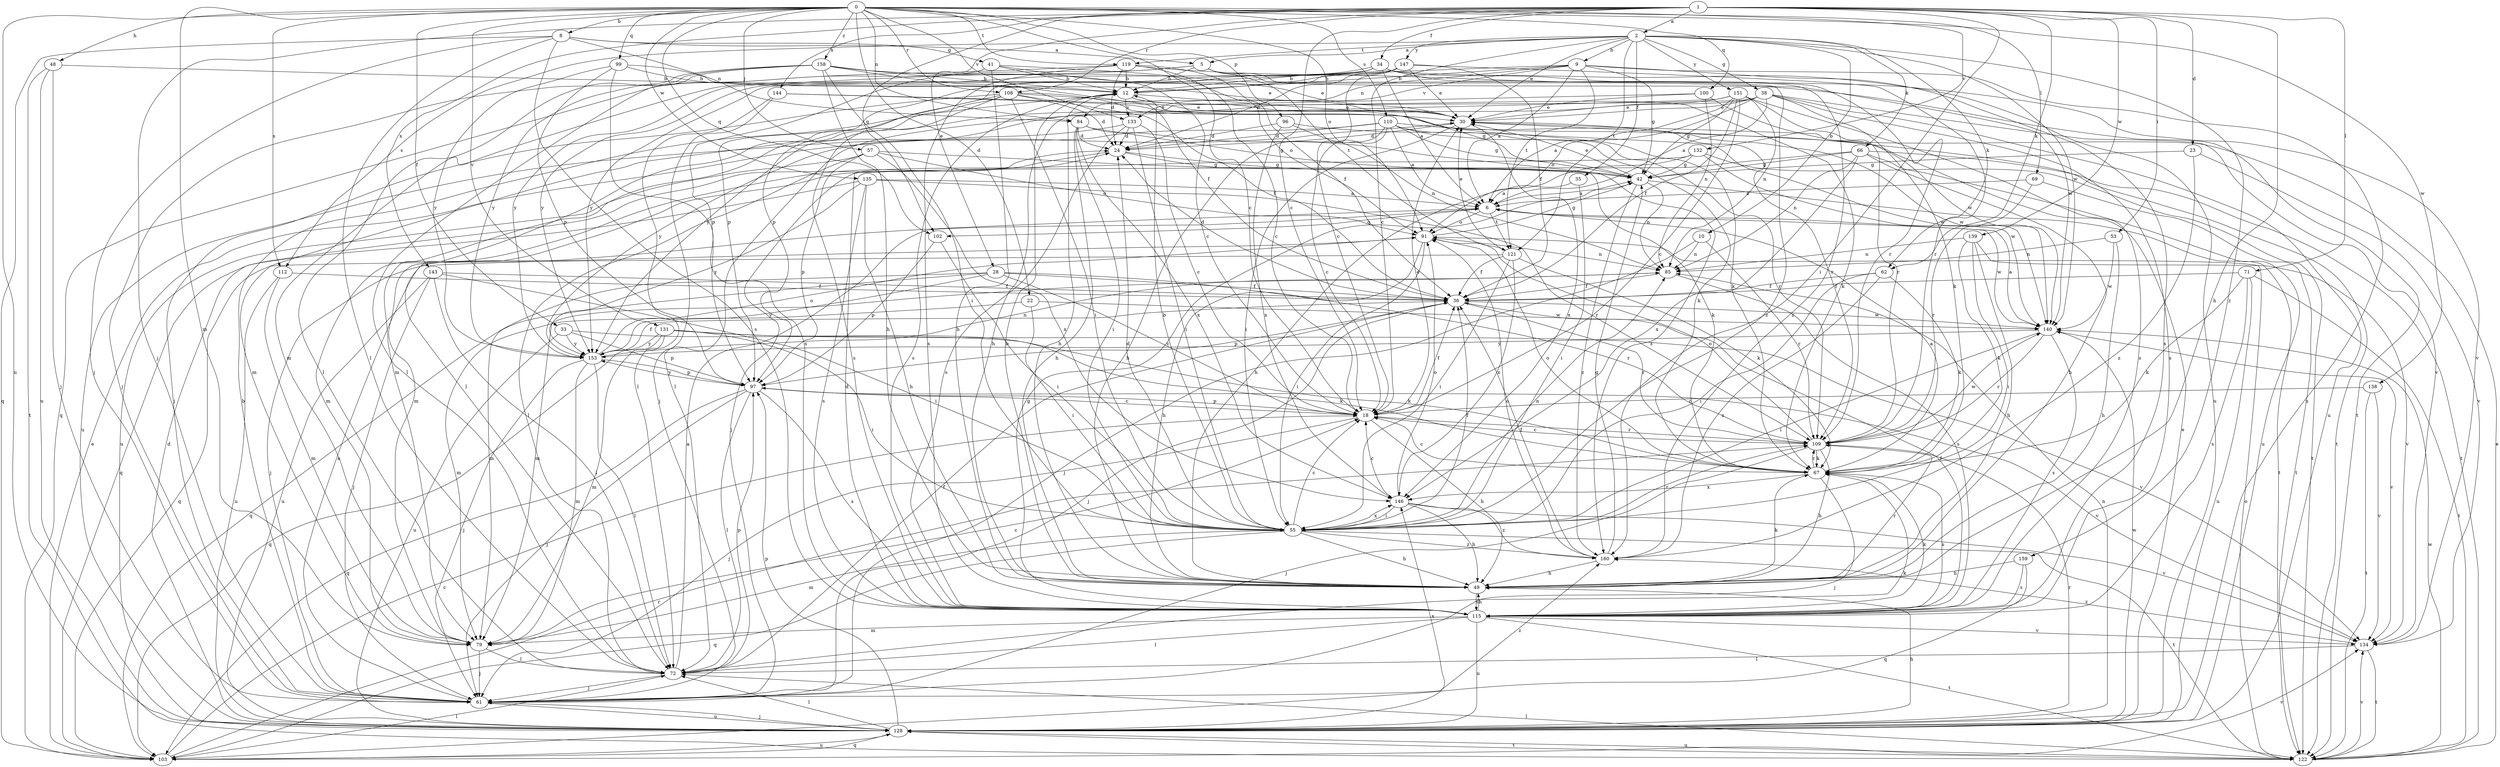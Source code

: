 strict digraph  {
0;
1;
2;
5;
6;
8;
9;
10;
12;
18;
22;
23;
24;
28;
30;
33;
34;
35;
36;
38;
41;
42;
48;
49;
53;
55;
57;
61;
62;
66;
67;
69;
71;
72;
79;
84;
85;
91;
96;
97;
99;
100;
102;
103;
108;
109;
110;
112;
115;
119;
121;
122;
128;
131;
132;
133;
134;
135;
138;
139;
140;
143;
144;
146;
147;
151;
153;
158;
159;
160;
0 -> 8  [label=b];
0 -> 18  [label=c];
0 -> 22  [label=d];
0 -> 33  [label=f];
0 -> 48  [label=h];
0 -> 57  [label=j];
0 -> 69  [label=l];
0 -> 79  [label=m];
0 -> 84  [label=n];
0 -> 91  [label=o];
0 -> 96  [label=p];
0 -> 99  [label=q];
0 -> 100  [label=q];
0 -> 102  [label=q];
0 -> 108  [label=r];
0 -> 110  [label=s];
0 -> 112  [label=s];
0 -> 119  [label=t];
0 -> 128  [label=u];
0 -> 131  [label=v];
0 -> 132  [label=v];
0 -> 133  [label=v];
0 -> 135  [label=w];
0 -> 138  [label=w];
0 -> 158  [label=z];
1 -> 2  [label=a];
1 -> 18  [label=c];
1 -> 23  [label=d];
1 -> 28  [label=e];
1 -> 34  [label=f];
1 -> 49  [label=h];
1 -> 53  [label=i];
1 -> 55  [label=i];
1 -> 61  [label=j];
1 -> 62  [label=k];
1 -> 71  [label=l];
1 -> 102  [label=q];
1 -> 108  [label=r];
1 -> 139  [label=w];
1 -> 143  [label=x];
1 -> 144  [label=x];
2 -> 5  [label=a];
2 -> 9  [label=b];
2 -> 10  [label=b];
2 -> 18  [label=c];
2 -> 30  [label=e];
2 -> 35  [label=f];
2 -> 38  [label=g];
2 -> 62  [label=k];
2 -> 66  [label=k];
2 -> 112  [label=s];
2 -> 119  [label=t];
2 -> 121  [label=t];
2 -> 140  [label=w];
2 -> 147  [label=y];
2 -> 151  [label=y];
2 -> 159  [label=z];
5 -> 12  [label=b];
5 -> 97  [label=p];
5 -> 121  [label=t];
5 -> 140  [label=w];
5 -> 153  [label=y];
5 -> 160  [label=z];
6 -> 91  [label=o];
6 -> 102  [label=q];
6 -> 121  [label=t];
6 -> 140  [label=w];
8 -> 5  [label=a];
8 -> 41  [label=g];
8 -> 61  [label=j];
8 -> 72  [label=l];
8 -> 84  [label=n];
8 -> 103  [label=q];
8 -> 115  [label=s];
9 -> 6  [label=a];
9 -> 12  [label=b];
9 -> 42  [label=g];
9 -> 84  [label=n];
9 -> 97  [label=p];
9 -> 115  [label=s];
9 -> 121  [label=t];
9 -> 128  [label=u];
9 -> 133  [label=v];
10 -> 61  [label=j];
10 -> 85  [label=n];
10 -> 109  [label=r];
12 -> 30  [label=e];
12 -> 42  [label=g];
12 -> 49  [label=h];
12 -> 67  [label=k];
12 -> 115  [label=s];
12 -> 133  [label=v];
18 -> 30  [label=e];
18 -> 36  [label=f];
18 -> 49  [label=h];
18 -> 61  [label=j];
18 -> 97  [label=p];
18 -> 109  [label=r];
22 -> 55  [label=i];
22 -> 79  [label=m];
22 -> 140  [label=w];
23 -> 42  [label=g];
23 -> 134  [label=v];
23 -> 160  [label=z];
24 -> 42  [label=g];
24 -> 67  [label=k];
24 -> 79  [label=m];
28 -> 18  [label=c];
28 -> 36  [label=f];
28 -> 79  [label=m];
28 -> 103  [label=q];
28 -> 109  [label=r];
28 -> 153  [label=y];
30 -> 24  [label=d];
30 -> 55  [label=i];
30 -> 140  [label=w];
30 -> 146  [label=x];
33 -> 67  [label=k];
33 -> 97  [label=p];
33 -> 128  [label=u];
33 -> 153  [label=y];
34 -> 6  [label=a];
34 -> 12  [label=b];
34 -> 79  [label=m];
34 -> 97  [label=p];
34 -> 109  [label=r];
34 -> 128  [label=u];
34 -> 153  [label=y];
34 -> 160  [label=z];
35 -> 6  [label=a];
35 -> 55  [label=i];
36 -> 24  [label=d];
36 -> 61  [label=j];
36 -> 97  [label=p];
36 -> 109  [label=r];
36 -> 140  [label=w];
38 -> 6  [label=a];
38 -> 30  [label=e];
38 -> 67  [label=k];
38 -> 79  [label=m];
38 -> 91  [label=o];
38 -> 115  [label=s];
38 -> 128  [label=u];
38 -> 134  [label=v];
38 -> 153  [label=y];
41 -> 12  [label=b];
41 -> 18  [label=c];
41 -> 49  [label=h];
41 -> 72  [label=l];
41 -> 91  [label=o];
42 -> 6  [label=a];
42 -> 30  [label=e];
42 -> 85  [label=n];
42 -> 122  [label=t];
42 -> 160  [label=z];
48 -> 12  [label=b];
48 -> 61  [label=j];
48 -> 122  [label=t];
48 -> 128  [label=u];
49 -> 12  [label=b];
49 -> 67  [label=k];
49 -> 109  [label=r];
49 -> 115  [label=s];
53 -> 49  [label=h];
53 -> 85  [label=n];
53 -> 140  [label=w];
55 -> 12  [label=b];
55 -> 18  [label=c];
55 -> 24  [label=d];
55 -> 36  [label=f];
55 -> 49  [label=h];
55 -> 79  [label=m];
55 -> 85  [label=n];
55 -> 103  [label=q];
55 -> 109  [label=r];
55 -> 122  [label=t];
55 -> 146  [label=x];
55 -> 160  [label=z];
57 -> 42  [label=g];
57 -> 72  [label=l];
57 -> 91  [label=o];
57 -> 97  [label=p];
57 -> 128  [label=u];
57 -> 146  [label=x];
61 -> 6  [label=a];
61 -> 12  [label=b];
61 -> 128  [label=u];
61 -> 160  [label=z];
62 -> 36  [label=f];
62 -> 55  [label=i];
62 -> 67  [label=k];
62 -> 160  [label=z];
66 -> 42  [label=g];
66 -> 49  [label=h];
66 -> 61  [label=j];
66 -> 85  [label=n];
66 -> 122  [label=t];
66 -> 128  [label=u];
66 -> 146  [label=x];
67 -> 6  [label=a];
67 -> 18  [label=c];
67 -> 61  [label=j];
67 -> 91  [label=o];
67 -> 109  [label=r];
67 -> 115  [label=s];
67 -> 146  [label=x];
69 -> 6  [label=a];
69 -> 109  [label=r];
69 -> 122  [label=t];
71 -> 36  [label=f];
71 -> 67  [label=k];
71 -> 115  [label=s];
71 -> 122  [label=t];
71 -> 128  [label=u];
72 -> 6  [label=a];
72 -> 36  [label=f];
72 -> 61  [label=j];
72 -> 67  [label=k];
72 -> 97  [label=p];
79 -> 18  [label=c];
79 -> 61  [label=j];
79 -> 72  [label=l];
84 -> 24  [label=d];
84 -> 42  [label=g];
84 -> 49  [label=h];
84 -> 55  [label=i];
84 -> 146  [label=x];
84 -> 160  [label=z];
85 -> 36  [label=f];
85 -> 79  [label=m];
85 -> 115  [label=s];
91 -> 42  [label=g];
91 -> 49  [label=h];
91 -> 55  [label=i];
91 -> 61  [label=j];
91 -> 85  [label=n];
96 -> 24  [label=d];
96 -> 85  [label=n];
96 -> 140  [label=w];
96 -> 146  [label=x];
97 -> 18  [label=c];
97 -> 61  [label=j];
97 -> 72  [label=l];
97 -> 103  [label=q];
97 -> 115  [label=s];
97 -> 134  [label=v];
97 -> 153  [label=y];
99 -> 12  [label=b];
99 -> 30  [label=e];
99 -> 97  [label=p];
99 -> 115  [label=s];
99 -> 153  [label=y];
100 -> 30  [label=e];
100 -> 49  [label=h];
100 -> 85  [label=n];
100 -> 140  [label=w];
102 -> 55  [label=i];
102 -> 97  [label=p];
103 -> 18  [label=c];
103 -> 30  [label=e];
103 -> 72  [label=l];
103 -> 109  [label=r];
103 -> 128  [label=u];
103 -> 134  [label=v];
108 -> 24  [label=d];
108 -> 30  [label=e];
108 -> 36  [label=f];
108 -> 55  [label=i];
108 -> 61  [label=j];
108 -> 67  [label=k];
108 -> 72  [label=l];
108 -> 79  [label=m];
108 -> 115  [label=s];
109 -> 18  [label=c];
109 -> 49  [label=h];
109 -> 61  [label=j];
109 -> 67  [label=k];
109 -> 91  [label=o];
109 -> 140  [label=w];
110 -> 6  [label=a];
110 -> 18  [label=c];
110 -> 24  [label=d];
110 -> 42  [label=g];
110 -> 49  [label=h];
110 -> 67  [label=k];
110 -> 109  [label=r];
110 -> 122  [label=t];
110 -> 153  [label=y];
112 -> 36  [label=f];
112 -> 79  [label=m];
112 -> 128  [label=u];
115 -> 24  [label=d];
115 -> 36  [label=f];
115 -> 42  [label=g];
115 -> 49  [label=h];
115 -> 67  [label=k];
115 -> 72  [label=l];
115 -> 79  [label=m];
115 -> 122  [label=t];
115 -> 128  [label=u];
115 -> 134  [label=v];
119 -> 12  [label=b];
119 -> 18  [label=c];
119 -> 24  [label=d];
119 -> 36  [label=f];
119 -> 103  [label=q];
119 -> 115  [label=s];
119 -> 134  [label=v];
121 -> 30  [label=e];
121 -> 36  [label=f];
121 -> 55  [label=i];
121 -> 67  [label=k];
121 -> 103  [label=q];
121 -> 146  [label=x];
122 -> 30  [label=e];
122 -> 72  [label=l];
122 -> 91  [label=o];
122 -> 128  [label=u];
122 -> 134  [label=v];
122 -> 140  [label=w];
128 -> 24  [label=d];
128 -> 30  [label=e];
128 -> 49  [label=h];
128 -> 61  [label=j];
128 -> 72  [label=l];
128 -> 85  [label=n];
128 -> 97  [label=p];
128 -> 103  [label=q];
128 -> 109  [label=r];
128 -> 122  [label=t];
128 -> 140  [label=w];
128 -> 146  [label=x];
131 -> 55  [label=i];
131 -> 67  [label=k];
131 -> 79  [label=m];
131 -> 103  [label=q];
131 -> 134  [label=v];
131 -> 153  [label=y];
132 -> 42  [label=g];
132 -> 49  [label=h];
132 -> 79  [label=m];
132 -> 122  [label=t];
132 -> 140  [label=w];
133 -> 18  [label=c];
133 -> 24  [label=d];
133 -> 55  [label=i];
133 -> 115  [label=s];
133 -> 128  [label=u];
134 -> 72  [label=l];
134 -> 122  [label=t];
134 -> 160  [label=z];
135 -> 6  [label=a];
135 -> 49  [label=h];
135 -> 103  [label=q];
135 -> 109  [label=r];
135 -> 115  [label=s];
135 -> 153  [label=y];
138 -> 18  [label=c];
138 -> 122  [label=t];
138 -> 134  [label=v];
139 -> 49  [label=h];
139 -> 55  [label=i];
139 -> 67  [label=k];
139 -> 85  [label=n];
139 -> 134  [label=v];
140 -> 6  [label=a];
140 -> 55  [label=i];
140 -> 109  [label=r];
140 -> 115  [label=s];
140 -> 134  [label=v];
140 -> 153  [label=y];
143 -> 36  [label=f];
143 -> 55  [label=i];
143 -> 61  [label=j];
143 -> 72  [label=l];
143 -> 128  [label=u];
144 -> 30  [label=e];
144 -> 61  [label=j];
144 -> 72  [label=l];
144 -> 109  [label=r];
146 -> 18  [label=c];
146 -> 49  [label=h];
146 -> 55  [label=i];
146 -> 91  [label=o];
146 -> 134  [label=v];
146 -> 160  [label=z];
147 -> 12  [label=b];
147 -> 18  [label=c];
147 -> 24  [label=d];
147 -> 30  [label=e];
147 -> 36  [label=f];
147 -> 109  [label=r];
147 -> 153  [label=y];
151 -> 6  [label=a];
151 -> 18  [label=c];
151 -> 30  [label=e];
151 -> 36  [label=f];
151 -> 42  [label=g];
151 -> 72  [label=l];
151 -> 85  [label=n];
151 -> 109  [label=r];
151 -> 115  [label=s];
153 -> 36  [label=f];
153 -> 61  [label=j];
153 -> 72  [label=l];
153 -> 79  [label=m];
153 -> 85  [label=n];
153 -> 91  [label=o];
153 -> 97  [label=p];
158 -> 12  [label=b];
158 -> 30  [label=e];
158 -> 36  [label=f];
158 -> 49  [label=h];
158 -> 55  [label=i];
158 -> 61  [label=j];
158 -> 72  [label=l];
158 -> 122  [label=t];
158 -> 153  [label=y];
159 -> 49  [label=h];
159 -> 103  [label=q];
159 -> 115  [label=s];
160 -> 36  [label=f];
160 -> 42  [label=g];
160 -> 49  [label=h];
160 -> 91  [label=o];
}
